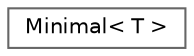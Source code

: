 digraph "类继承关系图"
{
 // LATEX_PDF_SIZE
  bgcolor="transparent";
  edge [fontname=Helvetica,fontsize=10,labelfontname=Helvetica,labelfontsize=10];
  node [fontname=Helvetica,fontsize=10,shape=box,height=0.2,width=0.4];
  rankdir="LR";
  Node0 [id="Node000000",label="Minimal\< T \>",height=0.2,width=0.4,color="grey40", fillcolor="white", style="filled",URL="$class_minimal.html",tooltip="Wrapper around T where all members are private."];
}
